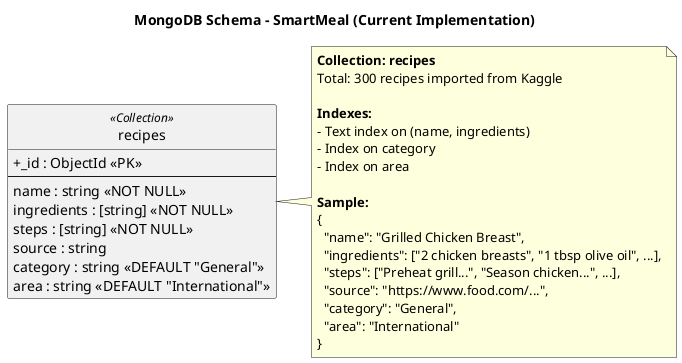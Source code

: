 @startuml MongoDB_Current
title MongoDB Schema - SmartMeal (Current Implementation)
hide circle
skinparam classAttributeIconSize 0

class recipes <<Collection>> {
  + _id : ObjectId <<PK>>
  --
  name : string <<NOT NULL>>
  ingredients : [string] <<NOT NULL>>
  steps : [string] <<NOT NULL>>
  source : string
  category : string <<DEFAULT "General">>
  area : string <<DEFAULT "International">>
}

note right of recipes
**Collection: recipes**
Total: 300 recipes imported from Kaggle

**Indexes:**
- Text index on (name, ingredients)
- Index on category
- Index on area

**Sample:**
{
  "name": "Grilled Chicken Breast",
  "ingredients": ["2 chicken breasts", "1 tbsp olive oil", ...],
  "steps": ["Preheat grill...", "Season chicken...", ...],
  "source": "https://www.food.com/...",
  "category": "General",
  "area": "International"
}
end note

@enduml